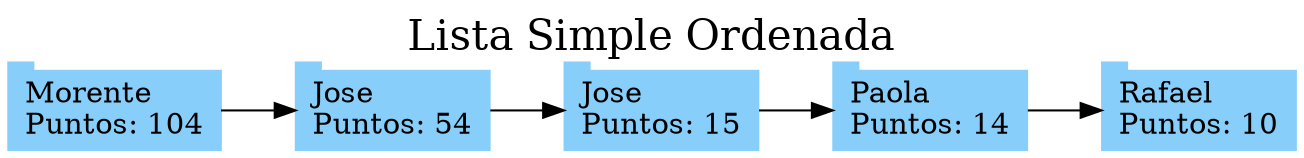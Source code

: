 digraph TableroPuntuacion {
 rankdir = LR; node[shape = tab, fontcolor = black, style = filled, color = lightskyblue];graph[label = "Lista Simple Ordenada", labelloc = t, fontsize = 20];Object0 [label = "Rafael\lPuntos: 10"];
Object1 [label = "Paola\lPuntos: 14"];
Object2 [label = "Jose\lPuntos: 15"];
Object3 [label = "Jose\lPuntos: 54"];
Object4 [label = "Morente\lPuntos: 104"];
Object4->Object3;
Object3->Object2;
Object2->Object1;
Object1->Object0;
}
